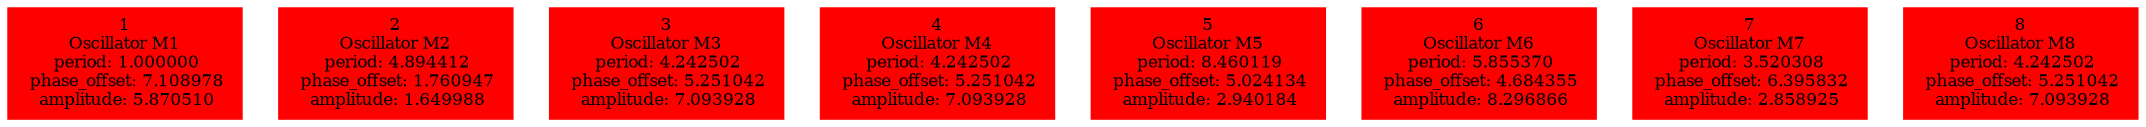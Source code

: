  digraph g{ forcelabels=true;
1 [label=<1<BR />Oscillator M1<BR /> period: 1.000000<BR /> phase_offset: 7.108978<BR /> amplitude: 5.870510>, shape=box,color=red,style=filled,fontsize=8];2 [label=<2<BR />Oscillator M2<BR /> period: 4.894412<BR /> phase_offset: 1.760947<BR /> amplitude: 1.649988>, shape=box,color=red,style=filled,fontsize=8];3 [label=<3<BR />Oscillator M3<BR /> period: 4.242502<BR /> phase_offset: 5.251042<BR /> amplitude: 7.093928>, shape=box,color=red,style=filled,fontsize=8];4 [label=<4<BR />Oscillator M4<BR /> period: 4.242502<BR /> phase_offset: 5.251042<BR /> amplitude: 7.093928>, shape=box,color=red,style=filled,fontsize=8];5 [label=<5<BR />Oscillator M5<BR /> period: 8.460119<BR /> phase_offset: 5.024134<BR /> amplitude: 2.940184>, shape=box,color=red,style=filled,fontsize=8];6 [label=<6<BR />Oscillator M6<BR /> period: 5.855370<BR /> phase_offset: 4.684355<BR /> amplitude: 8.296866>, shape=box,color=red,style=filled,fontsize=8];7 [label=<7<BR />Oscillator M7<BR /> period: 3.520308<BR /> phase_offset: 6.395832<BR /> amplitude: 2.858925>, shape=box,color=red,style=filled,fontsize=8];8 [label=<8<BR />Oscillator M8<BR /> period: 4.242502<BR /> phase_offset: 5.251042<BR /> amplitude: 7.093928>, shape=box,color=red,style=filled,fontsize=8]; }
